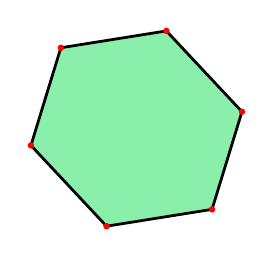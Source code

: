 % polymake for aryamanjal
% Mon Feb 27 17:55:43 2023
% unnamed

\begin{tikzpicture}[x  = {(0.9cm,-0.076cm)},
                    y  = {(-0.06cm,0.95cm)},
                    z  = {(-0.44cm,-0.29cm)},
                    scale = 1,
                    color = {lightgray}]


  % DEF COORDINATES
  \coordinate (v0_unnamed__1) at (1, -1, 0);
  \coordinate (v1_unnamed__1) at (1, 0, -1);
  \coordinate (v2_unnamed__1) at (-1, 1, 0);
  \coordinate (v3_unnamed__1) at (0, 1, -1);
  \coordinate (v4_unnamed__1) at (-1, 0, 1);
  \coordinate (v5_unnamed__1) at (0, -1, 1);


  % VERTEXCOLOR
  \definecolor{vertexcolor_unnamed__1}{rgb}{ 1 0 0 }

  % DEF VERTEXSTYLES
  \tikzstyle{vertexstyle_unnamed__1} = [circle, scale=0.25pt, fill=vertexcolor_unnamed__1,]

  % FACETCOLOR
  \definecolor{facetcolor_unnamed__1}{rgb}{ 0.467 0.925 0.62 }

  % EDGECOLOR
  \definecolor{edgecolor_unnamed__1}{rgb}{ 0 0 0 }
  \tikzstyle{facetstyle_unnamed__1} = [fill=facetcolor_unnamed__1, fill opacity=0.85, draw=edgecolor_unnamed__1, line width=1 pt, line cap=round, line join=round]

  % FACES and EDGES and POINTS in the right order
  \draw[facetstyle_unnamed__1] (v2_unnamed__1) -- (v3_unnamed__1) -- (v1_unnamed__1) -- (v0_unnamed__1) -- (v5_unnamed__1) -- (v4_unnamed__1) -- (v2_unnamed__1) -- cycle;

  % POINTS
  \foreach \i in {4,5,2,0,3,1} {
    \node at (v\i_unnamed__1) [vertexstyle_unnamed__1] {};
  }


\end{tikzpicture}
